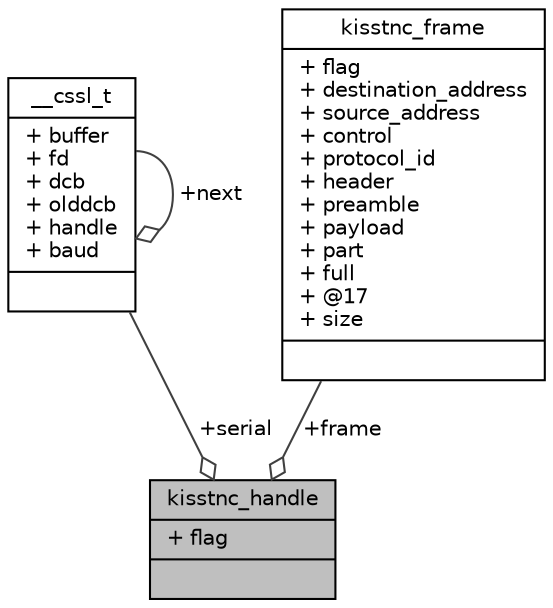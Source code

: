 digraph "kisstnc_handle"
{
 // INTERACTIVE_SVG=YES
  edge [fontname="Helvetica",fontsize="10",labelfontname="Helvetica",labelfontsize="10"];
  node [fontname="Helvetica",fontsize="10",shape=record];
  Node1 [label="{kisstnc_handle\n|+ flag\l|}",height=0.2,width=0.4,color="black", fillcolor="grey75", style="filled", fontcolor="black"];
  Node2 -> Node1 [color="grey25",fontsize="10",style="solid",label=" +serial" ,arrowhead="odiamond",fontname="Helvetica"];
  Node2 [label="{__cssl_t\n|+ buffer\l+ fd\l+ dcb\l+ olddcb\l+ handle\l+ baud\l|}",height=0.2,width=0.4,color="black", fillcolor="white", style="filled",URL="$struct____cssl__t.html"];
  Node2 -> Node2 [color="grey25",fontsize="10",style="solid",label=" +next" ,arrowhead="odiamond",fontname="Helvetica"];
  Node3 -> Node1 [color="grey25",fontsize="10",style="solid",label=" +frame" ,arrowhead="odiamond",fontname="Helvetica"];
  Node3 [label="{kisstnc_frame\n|+ flag\l+ destination_address\l+ source_address\l+ control\l+ protocol_id\l+ header\l+ preamble\l+ payload\l+ part\l+ full\l+ @17\l+ size\l|}",height=0.2,width=0.4,color="black", fillcolor="white", style="filled",URL="$structkisstnc__frame.html"];
}
